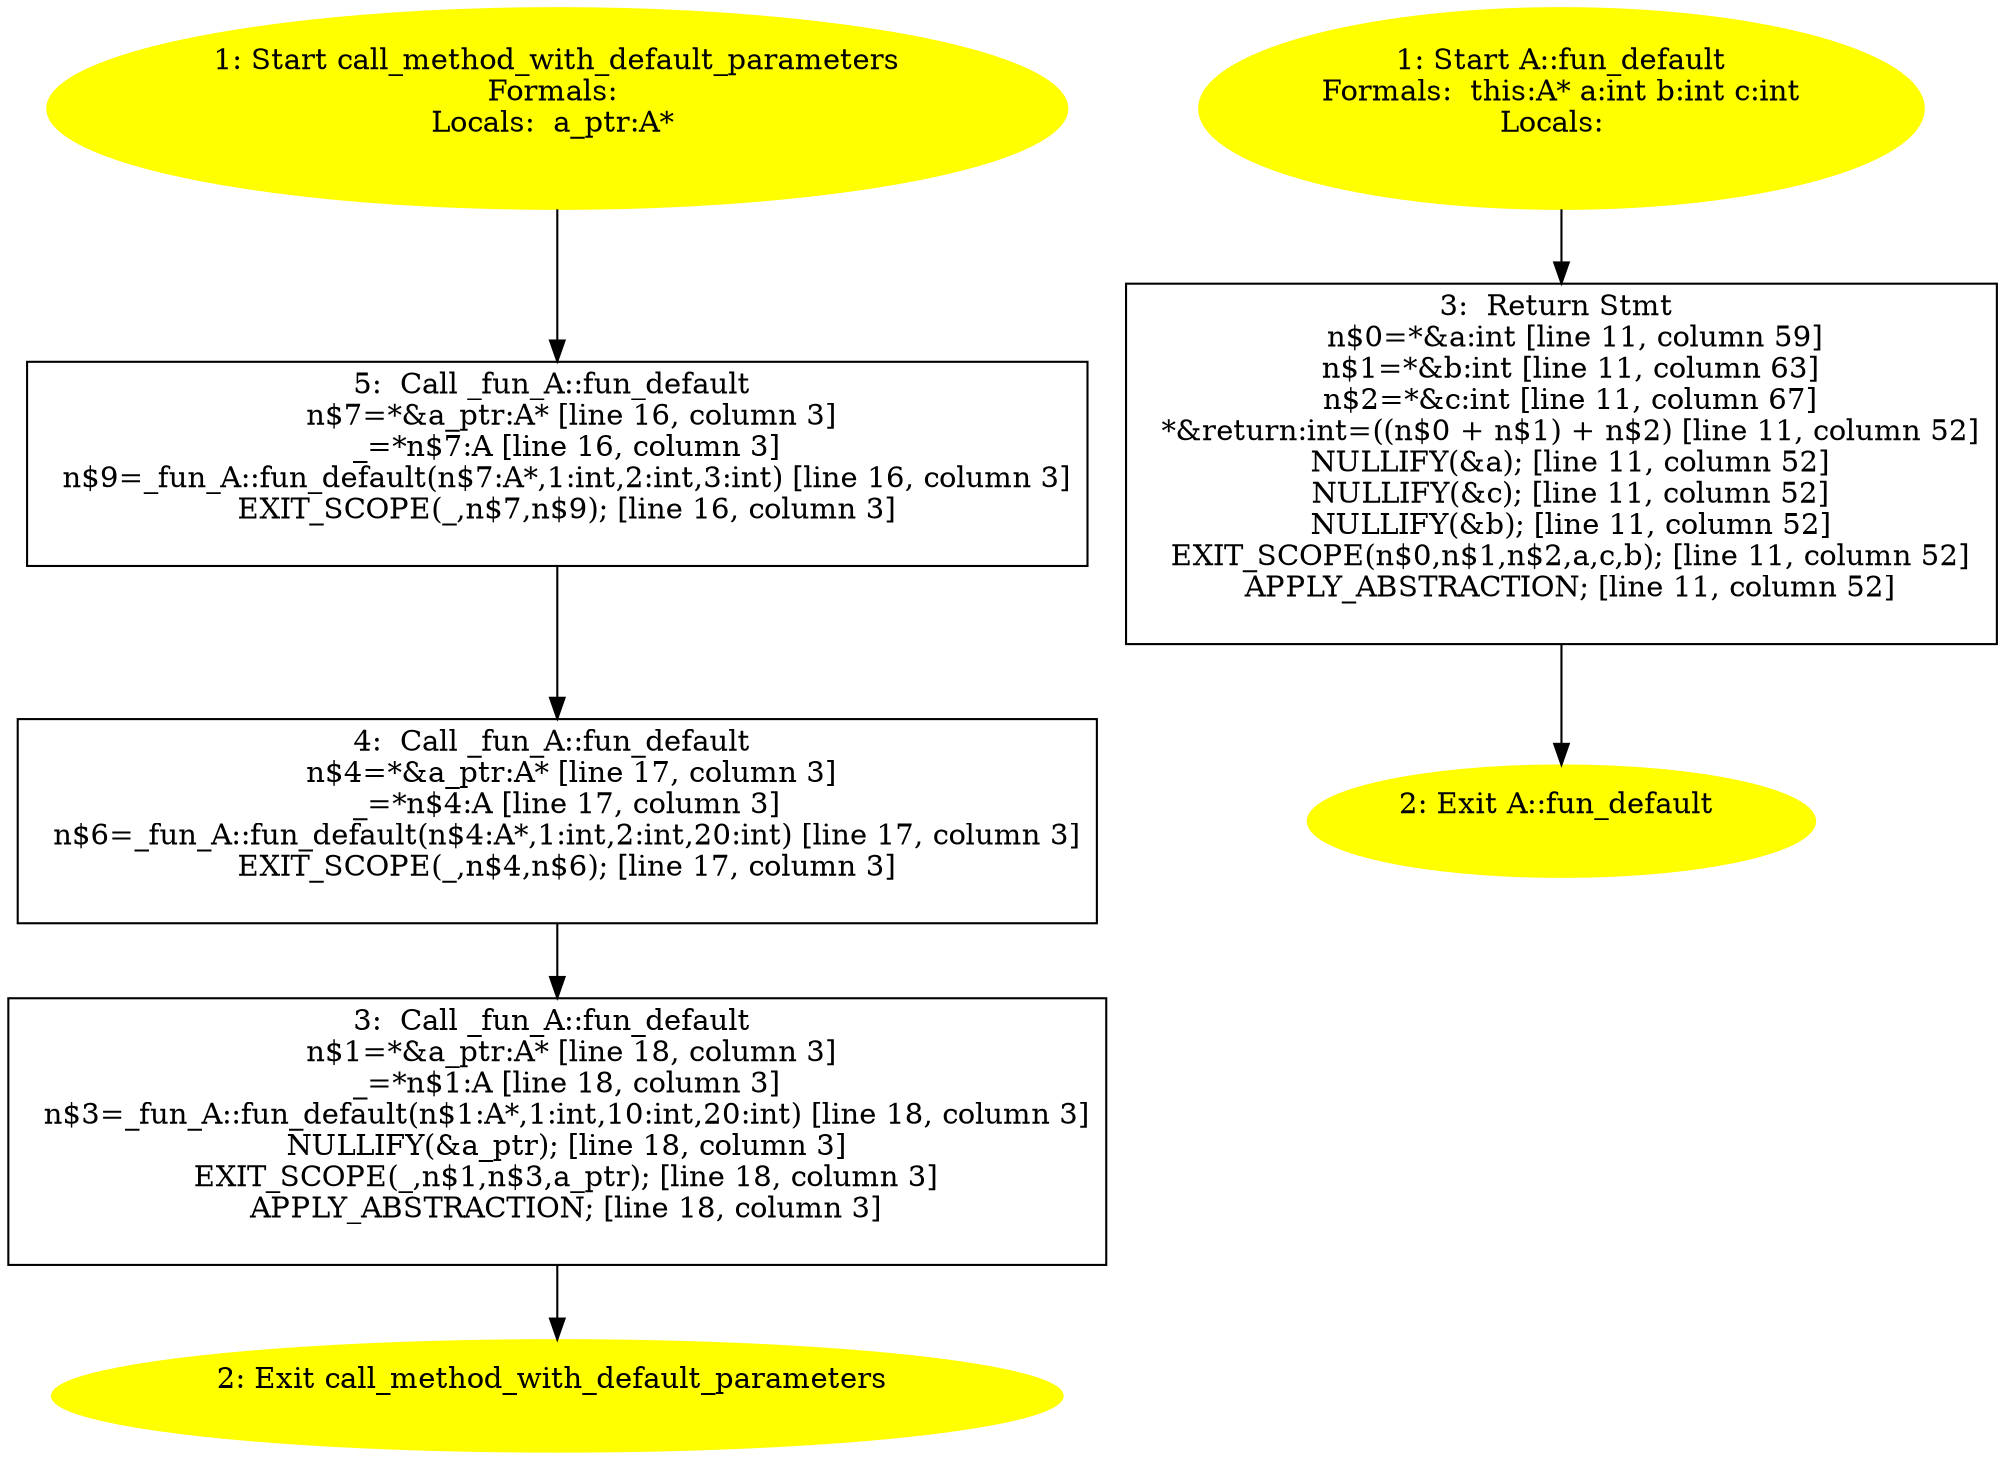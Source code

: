 /* @generated */
digraph cfg {
"call_method_with_default_parameters#7436997991634263214.eaaed1a0020d12e677ebd0f9049f2e4a_1" [label="1: Start call_method_with_default_parameters\nFormals: \nLocals:  a_ptr:A* \n  " color=yellow style=filled]
	

	 "call_method_with_default_parameters#7436997991634263214.eaaed1a0020d12e677ebd0f9049f2e4a_1" -> "call_method_with_default_parameters#7436997991634263214.eaaed1a0020d12e677ebd0f9049f2e4a_5" ;
"call_method_with_default_parameters#7436997991634263214.eaaed1a0020d12e677ebd0f9049f2e4a_2" [label="2: Exit call_method_with_default_parameters \n  " color=yellow style=filled]
	

"call_method_with_default_parameters#7436997991634263214.eaaed1a0020d12e677ebd0f9049f2e4a_3" [label="3:  Call _fun_A::fun_default \n   n$1=*&a_ptr:A* [line 18, column 3]\n  _=*n$1:A [line 18, column 3]\n  n$3=_fun_A::fun_default(n$1:A*,1:int,10:int,20:int) [line 18, column 3]\n  NULLIFY(&a_ptr); [line 18, column 3]\n  EXIT_SCOPE(_,n$1,n$3,a_ptr); [line 18, column 3]\n  APPLY_ABSTRACTION; [line 18, column 3]\n " shape="box"]
	

	 "call_method_with_default_parameters#7436997991634263214.eaaed1a0020d12e677ebd0f9049f2e4a_3" -> "call_method_with_default_parameters#7436997991634263214.eaaed1a0020d12e677ebd0f9049f2e4a_2" ;
"call_method_with_default_parameters#7436997991634263214.eaaed1a0020d12e677ebd0f9049f2e4a_4" [label="4:  Call _fun_A::fun_default \n   n$4=*&a_ptr:A* [line 17, column 3]\n  _=*n$4:A [line 17, column 3]\n  n$6=_fun_A::fun_default(n$4:A*,1:int,2:int,20:int) [line 17, column 3]\n  EXIT_SCOPE(_,n$4,n$6); [line 17, column 3]\n " shape="box"]
	

	 "call_method_with_default_parameters#7436997991634263214.eaaed1a0020d12e677ebd0f9049f2e4a_4" -> "call_method_with_default_parameters#7436997991634263214.eaaed1a0020d12e677ebd0f9049f2e4a_3" ;
"call_method_with_default_parameters#7436997991634263214.eaaed1a0020d12e677ebd0f9049f2e4a_5" [label="5:  Call _fun_A::fun_default \n   n$7=*&a_ptr:A* [line 16, column 3]\n  _=*n$7:A [line 16, column 3]\n  n$9=_fun_A::fun_default(n$7:A*,1:int,2:int,3:int) [line 16, column 3]\n  EXIT_SCOPE(_,n$7,n$9); [line 16, column 3]\n " shape="box"]
	

	 "call_method_with_default_parameters#7436997991634263214.eaaed1a0020d12e677ebd0f9049f2e4a_5" -> "call_method_with_default_parameters#7436997991634263214.eaaed1a0020d12e677ebd0f9049f2e4a_4" ;
"fun_default#A#(5743605731228394805).32785ab130b2379c4e3e1b8b23953e73_1" [label="1: Start A::fun_default\nFormals:  this:A* a:int b:int c:int\nLocals:  \n  " color=yellow style=filled]
	

	 "fun_default#A#(5743605731228394805).32785ab130b2379c4e3e1b8b23953e73_1" -> "fun_default#A#(5743605731228394805).32785ab130b2379c4e3e1b8b23953e73_3" ;
"fun_default#A#(5743605731228394805).32785ab130b2379c4e3e1b8b23953e73_2" [label="2: Exit A::fun_default \n  " color=yellow style=filled]
	

"fun_default#A#(5743605731228394805).32785ab130b2379c4e3e1b8b23953e73_3" [label="3:  Return Stmt \n   n$0=*&a:int [line 11, column 59]\n  n$1=*&b:int [line 11, column 63]\n  n$2=*&c:int [line 11, column 67]\n  *&return:int=((n$0 + n$1) + n$2) [line 11, column 52]\n  NULLIFY(&a); [line 11, column 52]\n  NULLIFY(&c); [line 11, column 52]\n  NULLIFY(&b); [line 11, column 52]\n  EXIT_SCOPE(n$0,n$1,n$2,a,c,b); [line 11, column 52]\n  APPLY_ABSTRACTION; [line 11, column 52]\n " shape="box"]
	

	 "fun_default#A#(5743605731228394805).32785ab130b2379c4e3e1b8b23953e73_3" -> "fun_default#A#(5743605731228394805).32785ab130b2379c4e3e1b8b23953e73_2" ;
}
